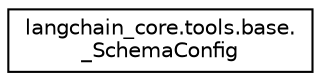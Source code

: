 digraph "Graphical Class Hierarchy"
{
 // LATEX_PDF_SIZE
  edge [fontname="Helvetica",fontsize="10",labelfontname="Helvetica",labelfontsize="10"];
  node [fontname="Helvetica",fontsize="10",shape=record];
  rankdir="LR";
  Node0 [label="langchain_core.tools.base.\l_SchemaConfig",height=0.2,width=0.4,color="black", fillcolor="white", style="filled",URL="$classlangchain__core_1_1tools_1_1base_1_1__SchemaConfig.html",tooltip=" "];
}
